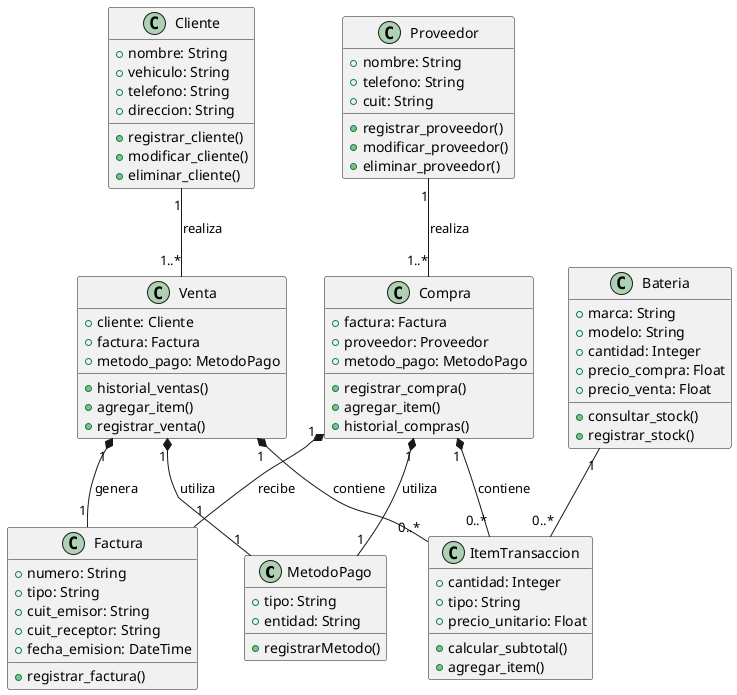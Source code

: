 @startuml

class MetodoPago {
  + tipo: String
  + entidad: String
  + registrarMetodo()
}

class Factura {
  + numero: String
  + tipo: String
  + cuit_emisor: String
  + cuit_receptor: String
  + fecha_emision: DateTime
  + registrar_factura()
}

class Venta {
  + cliente: Cliente
  + factura: Factura
  + metodo_pago: MetodoPago
  + historial_ventas()
  + agregar_item()
  + registrar_venta()
}

class Compra {
  + factura: Factura
  + proveedor: Proveedor
  + metodo_pago: MetodoPago
  + registrar_compra()
  + agregar_item()
  + historial_compras()
}

Venta "1" *-- "1" Factura : genera
Venta "1" *-- "1" MetodoPago : utiliza
Compra "1" *-- "1" Factura : recibe
Compra "1" *-- "1" MetodoPago : utiliza

class Bateria {
  + marca: String
  + modelo: String
  + cantidad: Integer
  + precio_compra: Float
  + precio_venta: Float
  + consultar_stock()
  + registrar_stock()
}

class ItemTransaccion {
  + cantidad: Integer
  + tipo: String
  + precio_unitario: Float
  + calcular_subtotal()
  + agregar_item()
}

class Cliente {
  + nombre: String
  + vehiculo: String
  + telefono: String
  + direccion: String
  + registrar_cliente()
  + modificar_cliente()
  + eliminar_cliente()
}

class Proveedor {
  + nombre: String
  + telefono: String
  + cuit: String
  + registrar_proveedor()
  + modificar_proveedor()
  + eliminar_proveedor()
}

Venta "1" *-- "0..*" ItemTransaccion : contiene
Compra "1" *-- "0..*" ItemTransaccion : contiene
Bateria "1" -- "0..*" ItemTransaccion
Cliente "1" -- "1..*" Venta : realiza
Proveedor "1" -- "1..*" Compra : realiza
@enduml